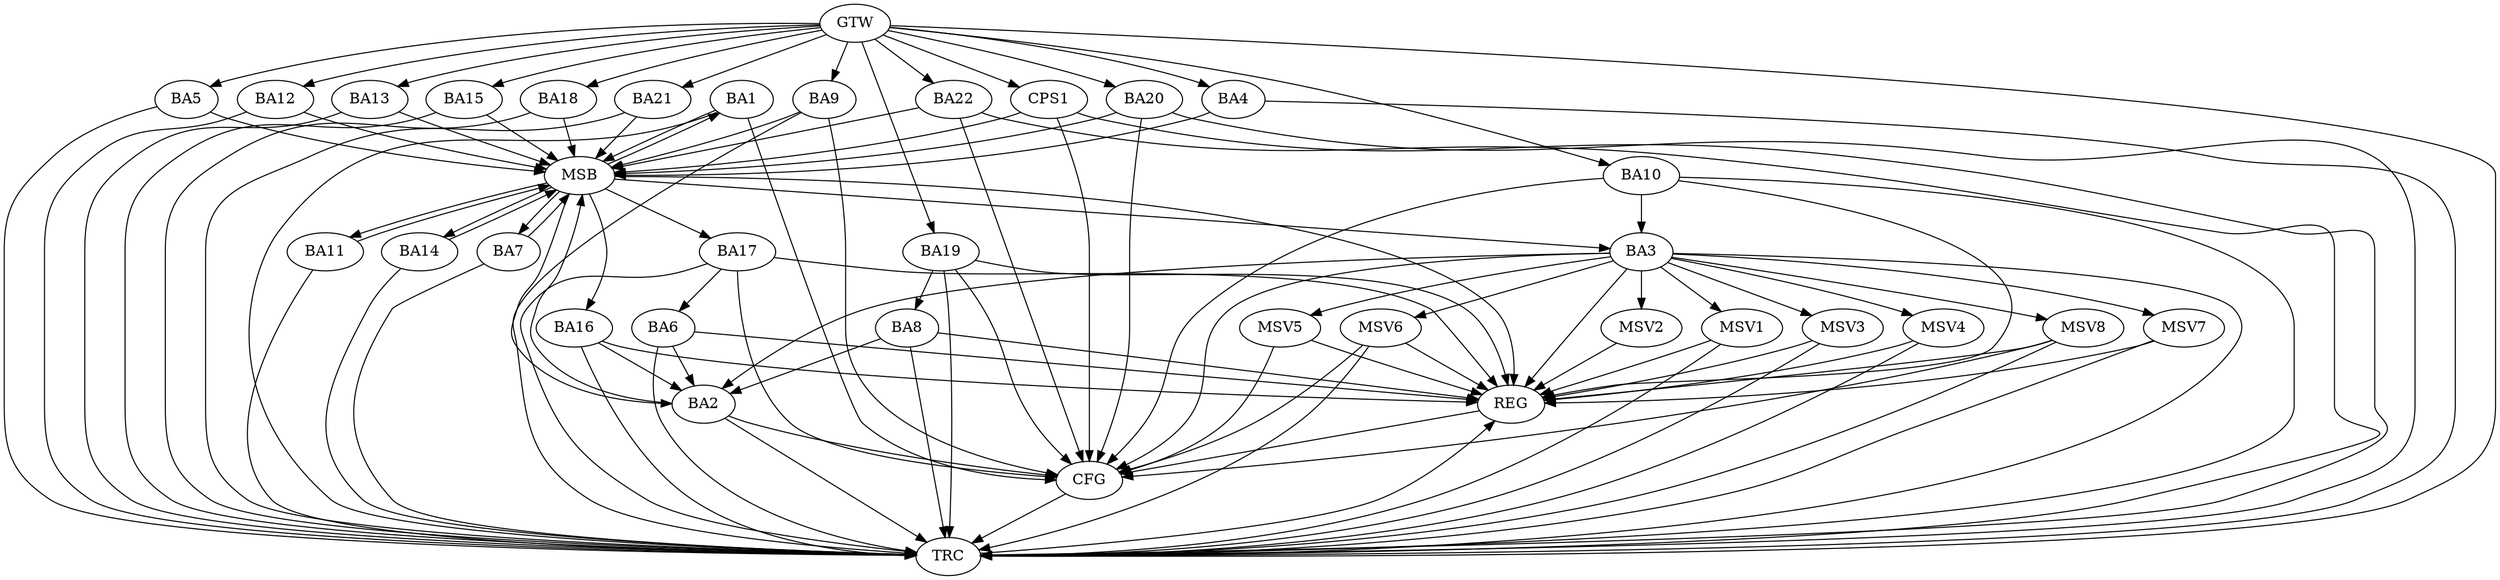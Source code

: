 strict digraph G {
  BA1 [ label="BA1" ];
  BA2 [ label="BA2" ];
  BA3 [ label="BA3" ];
  BA4 [ label="BA4" ];
  BA5 [ label="BA5" ];
  BA6 [ label="BA6" ];
  BA7 [ label="BA7" ];
  BA8 [ label="BA8" ];
  BA9 [ label="BA9" ];
  BA10 [ label="BA10" ];
  BA11 [ label="BA11" ];
  BA12 [ label="BA12" ];
  BA13 [ label="BA13" ];
  BA14 [ label="BA14" ];
  BA15 [ label="BA15" ];
  BA16 [ label="BA16" ];
  BA17 [ label="BA17" ];
  BA18 [ label="BA18" ];
  BA19 [ label="BA19" ];
  BA20 [ label="BA20" ];
  BA21 [ label="BA21" ];
  BA22 [ label="BA22" ];
  CPS1 [ label="CPS1" ];
  GTW [ label="GTW" ];
  REG [ label="REG" ];
  MSB [ label="MSB" ];
  CFG [ label="CFG" ];
  TRC [ label="TRC" ];
  MSV1 [ label="MSV1" ];
  MSV2 [ label="MSV2" ];
  MSV3 [ label="MSV3" ];
  MSV4 [ label="MSV4" ];
  MSV5 [ label="MSV5" ];
  MSV6 [ label="MSV6" ];
  MSV7 [ label="MSV7" ];
  MSV8 [ label="MSV8" ];
  BA3 -> BA2;
  BA6 -> BA2;
  BA8 -> BA2;
  BA10 -> BA3;
  BA16 -> BA2;
  BA17 -> BA6;
  BA19 -> BA8;
  GTW -> BA4;
  GTW -> BA5;
  GTW -> BA9;
  GTW -> BA10;
  GTW -> BA12;
  GTW -> BA13;
  GTW -> BA15;
  GTW -> BA18;
  GTW -> BA19;
  GTW -> BA20;
  GTW -> BA21;
  GTW -> BA22;
  GTW -> CPS1;
  BA3 -> REG;
  BA6 -> REG;
  BA8 -> REG;
  BA10 -> REG;
  BA16 -> REG;
  BA17 -> REG;
  BA19 -> REG;
  BA1 -> MSB;
  MSB -> BA2;
  MSB -> REG;
  BA2 -> MSB;
  MSB -> BA1;
  BA4 -> MSB;
  MSB -> BA3;
  BA5 -> MSB;
  BA7 -> MSB;
  BA9 -> MSB;
  BA11 -> MSB;
  BA12 -> MSB;
  BA13 -> MSB;
  BA14 -> MSB;
  BA15 -> MSB;
  MSB -> BA7;
  BA18 -> MSB;
  MSB -> BA17;
  BA20 -> MSB;
  BA21 -> MSB;
  MSB -> BA16;
  BA22 -> MSB;
  CPS1 -> MSB;
  MSB -> BA11;
  MSB -> BA14;
  BA2 -> CFG;
  BA10 -> CFG;
  BA22 -> CFG;
  BA3 -> CFG;
  CPS1 -> CFG;
  BA9 -> CFG;
  BA19 -> CFG;
  BA1 -> CFG;
  BA17 -> CFG;
  BA20 -> CFG;
  REG -> CFG;
  BA1 -> TRC;
  BA2 -> TRC;
  BA3 -> TRC;
  BA4 -> TRC;
  BA5 -> TRC;
  BA6 -> TRC;
  BA7 -> TRC;
  BA8 -> TRC;
  BA9 -> TRC;
  BA10 -> TRC;
  BA11 -> TRC;
  BA12 -> TRC;
  BA13 -> TRC;
  BA14 -> TRC;
  BA15 -> TRC;
  BA16 -> TRC;
  BA17 -> TRC;
  BA18 -> TRC;
  BA19 -> TRC;
  BA20 -> TRC;
  BA21 -> TRC;
  BA22 -> TRC;
  CPS1 -> TRC;
  GTW -> TRC;
  CFG -> TRC;
  TRC -> REG;
  BA3 -> MSV1;
  MSV1 -> REG;
  MSV1 -> TRC;
  BA3 -> MSV2;
  BA3 -> MSV3;
  MSV2 -> REG;
  MSV3 -> REG;
  MSV3 -> TRC;
  BA3 -> MSV4;
  MSV4 -> REG;
  MSV4 -> TRC;
  BA3 -> MSV5;
  MSV5 -> REG;
  MSV5 -> CFG;
  BA3 -> MSV6;
  MSV6 -> REG;
  MSV6 -> TRC;
  MSV6 -> CFG;
  BA3 -> MSV7;
  MSV7 -> REG;
  MSV7 -> TRC;
  BA3 -> MSV8;
  MSV8 -> REG;
  MSV8 -> TRC;
  MSV8 -> CFG;
}
